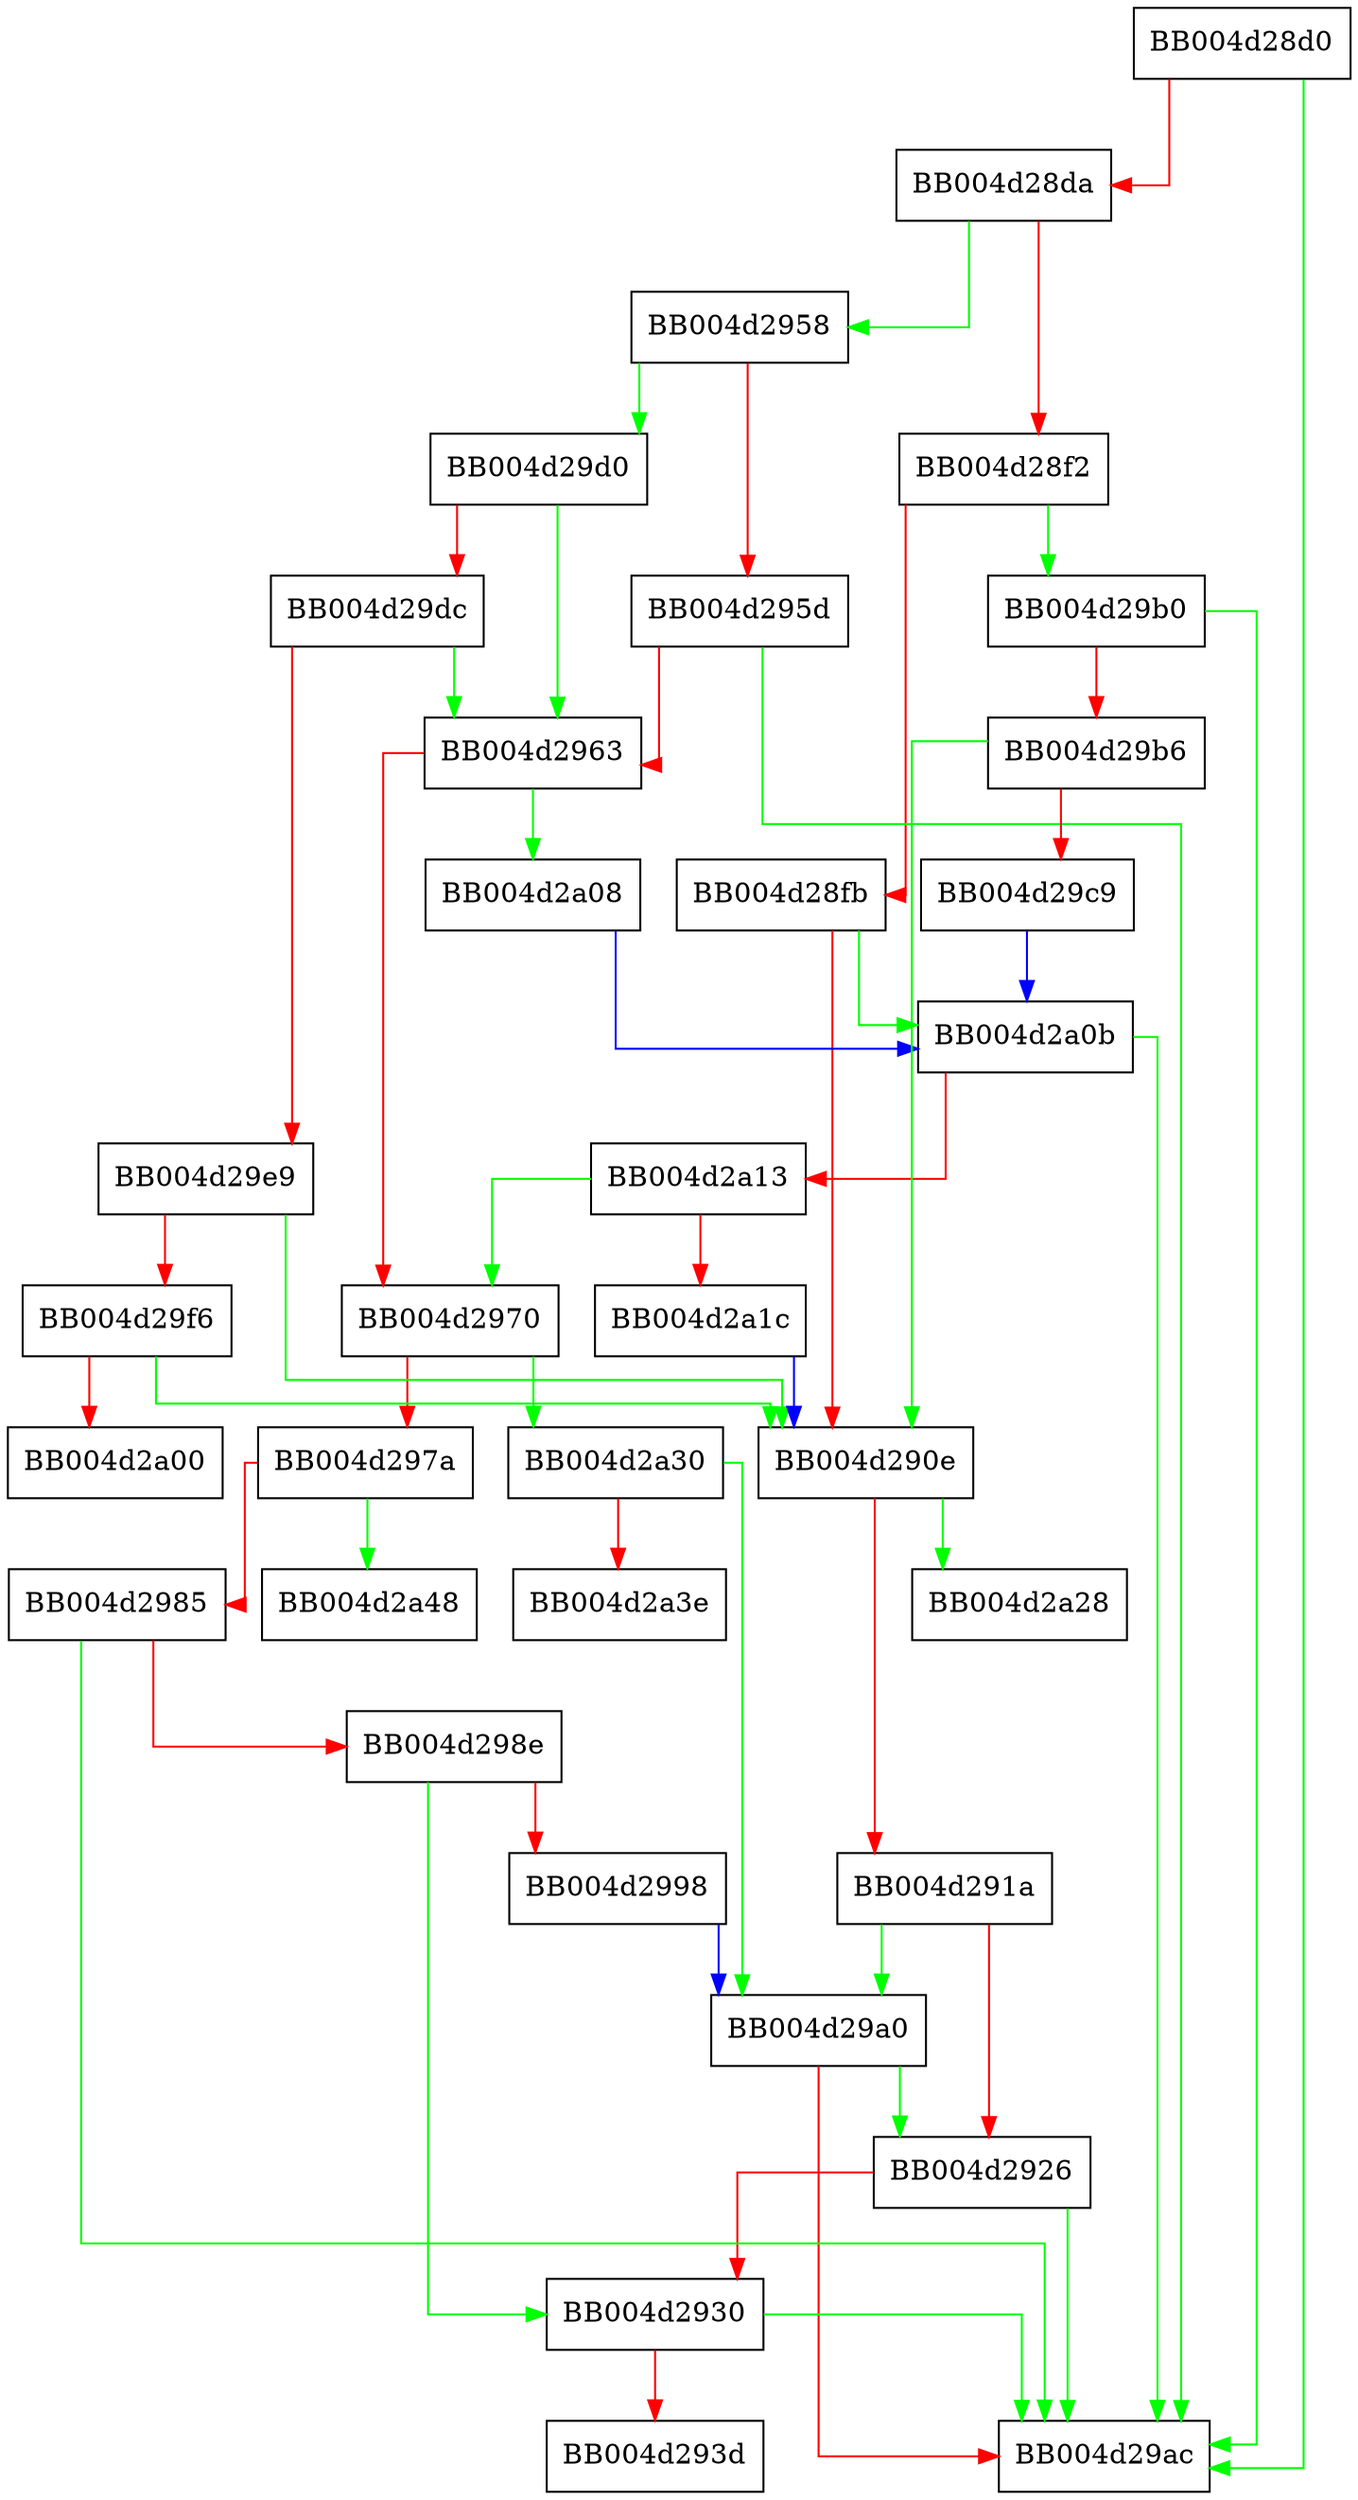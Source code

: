 digraph should_add_extension {
  node [shape="box"];
  graph [splines=ortho];
  BB004d28d0 -> BB004d29ac [color="green"];
  BB004d28d0 -> BB004d28da [color="red"];
  BB004d28da -> BB004d2958 [color="green"];
  BB004d28da -> BB004d28f2 [color="red"];
  BB004d28f2 -> BB004d29b0 [color="green"];
  BB004d28f2 -> BB004d28fb [color="red"];
  BB004d28fb -> BB004d2a0b [color="green"];
  BB004d28fb -> BB004d290e [color="red"];
  BB004d290e -> BB004d2a28 [color="green"];
  BB004d290e -> BB004d291a [color="red"];
  BB004d291a -> BB004d29a0 [color="green"];
  BB004d291a -> BB004d2926 [color="red"];
  BB004d2926 -> BB004d29ac [color="green"];
  BB004d2926 -> BB004d2930 [color="red"];
  BB004d2930 -> BB004d29ac [color="green"];
  BB004d2930 -> BB004d293d [color="red"];
  BB004d2958 -> BB004d29d0 [color="green"];
  BB004d2958 -> BB004d295d [color="red"];
  BB004d295d -> BB004d29ac [color="green"];
  BB004d295d -> BB004d2963 [color="red"];
  BB004d2963 -> BB004d2a08 [color="green"];
  BB004d2963 -> BB004d2970 [color="red"];
  BB004d2970 -> BB004d2a30 [color="green"];
  BB004d2970 -> BB004d297a [color="red"];
  BB004d297a -> BB004d2a48 [color="green"];
  BB004d297a -> BB004d2985 [color="red"];
  BB004d2985 -> BB004d29ac [color="green"];
  BB004d2985 -> BB004d298e [color="red"];
  BB004d298e -> BB004d2930 [color="green"];
  BB004d298e -> BB004d2998 [color="red"];
  BB004d2998 -> BB004d29a0 [color="blue"];
  BB004d29a0 -> BB004d2926 [color="green"];
  BB004d29a0 -> BB004d29ac [color="red"];
  BB004d29b0 -> BB004d29ac [color="green"];
  BB004d29b0 -> BB004d29b6 [color="red"];
  BB004d29b6 -> BB004d290e [color="green"];
  BB004d29b6 -> BB004d29c9 [color="red"];
  BB004d29c9 -> BB004d2a0b [color="blue"];
  BB004d29d0 -> BB004d2963 [color="green"];
  BB004d29d0 -> BB004d29dc [color="red"];
  BB004d29dc -> BB004d2963 [color="green"];
  BB004d29dc -> BB004d29e9 [color="red"];
  BB004d29e9 -> BB004d290e [color="green"];
  BB004d29e9 -> BB004d29f6 [color="red"];
  BB004d29f6 -> BB004d290e [color="green"];
  BB004d29f6 -> BB004d2a00 [color="red"];
  BB004d2a08 -> BB004d2a0b [color="blue"];
  BB004d2a0b -> BB004d29ac [color="green"];
  BB004d2a0b -> BB004d2a13 [color="red"];
  BB004d2a13 -> BB004d2970 [color="green"];
  BB004d2a13 -> BB004d2a1c [color="red"];
  BB004d2a1c -> BB004d290e [color="blue"];
  BB004d2a30 -> BB004d29a0 [color="green"];
  BB004d2a30 -> BB004d2a3e [color="red"];
}